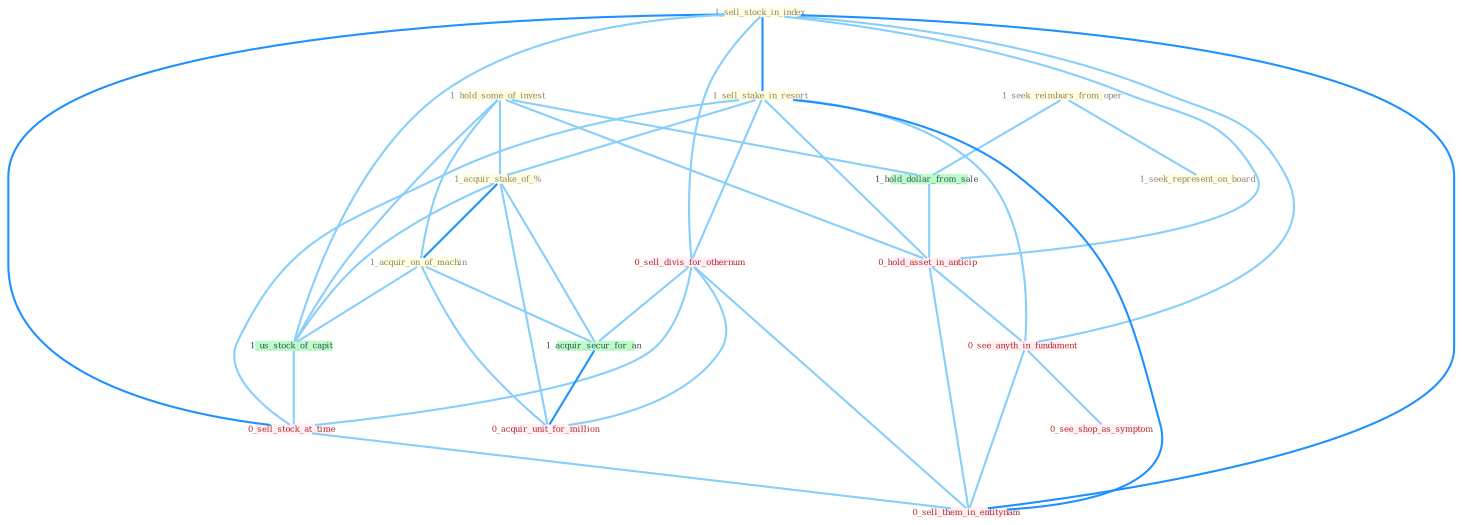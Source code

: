 Graph G{ 
    node
    [shape=polygon,style=filled,width=.5,height=.06,color="#BDFCC9",fixedsize=true,fontsize=4,
    fontcolor="#2f4f4f"];
    {node
    [color="#ffffe0", fontcolor="#8b7d6b"] "1_seek_reimburs_from_oper " "1_sell_stock_in_index " "1_hold_some_of_invest " "1_sell_stake_in_resort " "1_acquir_stake_of_% " "1_acquir_on_of_machin " "1_seek_represent_on_board "}
{node [color="#fff0f5", fontcolor="#b22222"] "0_sell_divis_for_othernum " "0_hold_asset_in_anticip " "0_sell_stock_at_time " "0_see_anyth_in_fundament " "0_acquir_unit_for_million " "0_see_shop_as_symptom " "0_sell_them_in_entitynam "}
edge [color="#B0E2FF"];

	"1_seek_reimburs_from_oper " -- "1_seek_represent_on_board " [w="1", color="#87cefa" ];
	"1_seek_reimburs_from_oper " -- "1_hold_dollar_from_sale " [w="1", color="#87cefa" ];
	"1_sell_stock_in_index " -- "1_sell_stake_in_resort " [w="2", color="#1e90ff" , len=0.8];
	"1_sell_stock_in_index " -- "0_sell_divis_for_othernum " [w="1", color="#87cefa" ];
	"1_sell_stock_in_index " -- "1_us_stock_of_capit " [w="1", color="#87cefa" ];
	"1_sell_stock_in_index " -- "0_hold_asset_in_anticip " [w="1", color="#87cefa" ];
	"1_sell_stock_in_index " -- "0_sell_stock_at_time " [w="2", color="#1e90ff" , len=0.8];
	"1_sell_stock_in_index " -- "0_see_anyth_in_fundament " [w="1", color="#87cefa" ];
	"1_sell_stock_in_index " -- "0_sell_them_in_entitynam " [w="2", color="#1e90ff" , len=0.8];
	"1_hold_some_of_invest " -- "1_acquir_stake_of_% " [w="1", color="#87cefa" ];
	"1_hold_some_of_invest " -- "1_acquir_on_of_machin " [w="1", color="#87cefa" ];
	"1_hold_some_of_invest " -- "1_us_stock_of_capit " [w="1", color="#87cefa" ];
	"1_hold_some_of_invest " -- "1_hold_dollar_from_sale " [w="1", color="#87cefa" ];
	"1_hold_some_of_invest " -- "0_hold_asset_in_anticip " [w="1", color="#87cefa" ];
	"1_sell_stake_in_resort " -- "1_acquir_stake_of_% " [w="1", color="#87cefa" ];
	"1_sell_stake_in_resort " -- "0_sell_divis_for_othernum " [w="1", color="#87cefa" ];
	"1_sell_stake_in_resort " -- "0_hold_asset_in_anticip " [w="1", color="#87cefa" ];
	"1_sell_stake_in_resort " -- "0_sell_stock_at_time " [w="1", color="#87cefa" ];
	"1_sell_stake_in_resort " -- "0_see_anyth_in_fundament " [w="1", color="#87cefa" ];
	"1_sell_stake_in_resort " -- "0_sell_them_in_entitynam " [w="2", color="#1e90ff" , len=0.8];
	"1_acquir_stake_of_% " -- "1_acquir_on_of_machin " [w="2", color="#1e90ff" , len=0.8];
	"1_acquir_stake_of_% " -- "1_acquir_secur_for_an " [w="1", color="#87cefa" ];
	"1_acquir_stake_of_% " -- "1_us_stock_of_capit " [w="1", color="#87cefa" ];
	"1_acquir_stake_of_% " -- "0_acquir_unit_for_million " [w="1", color="#87cefa" ];
	"1_acquir_on_of_machin " -- "1_acquir_secur_for_an " [w="1", color="#87cefa" ];
	"1_acquir_on_of_machin " -- "1_us_stock_of_capit " [w="1", color="#87cefa" ];
	"1_acquir_on_of_machin " -- "0_acquir_unit_for_million " [w="1", color="#87cefa" ];
	"0_sell_divis_for_othernum " -- "1_acquir_secur_for_an " [w="1", color="#87cefa" ];
	"0_sell_divis_for_othernum " -- "0_sell_stock_at_time " [w="1", color="#87cefa" ];
	"0_sell_divis_for_othernum " -- "0_acquir_unit_for_million " [w="1", color="#87cefa" ];
	"0_sell_divis_for_othernum " -- "0_sell_them_in_entitynam " [w="1", color="#87cefa" ];
	"1_acquir_secur_for_an " -- "0_acquir_unit_for_million " [w="2", color="#1e90ff" , len=0.8];
	"1_us_stock_of_capit " -- "0_sell_stock_at_time " [w="1", color="#87cefa" ];
	"1_hold_dollar_from_sale " -- "0_hold_asset_in_anticip " [w="1", color="#87cefa" ];
	"0_hold_asset_in_anticip " -- "0_see_anyth_in_fundament " [w="1", color="#87cefa" ];
	"0_hold_asset_in_anticip " -- "0_sell_them_in_entitynam " [w="1", color="#87cefa" ];
	"0_sell_stock_at_time " -- "0_sell_them_in_entitynam " [w="1", color="#87cefa" ];
	"0_see_anyth_in_fundament " -- "0_see_shop_as_symptom " [w="1", color="#87cefa" ];
	"0_see_anyth_in_fundament " -- "0_sell_them_in_entitynam " [w="1", color="#87cefa" ];
}